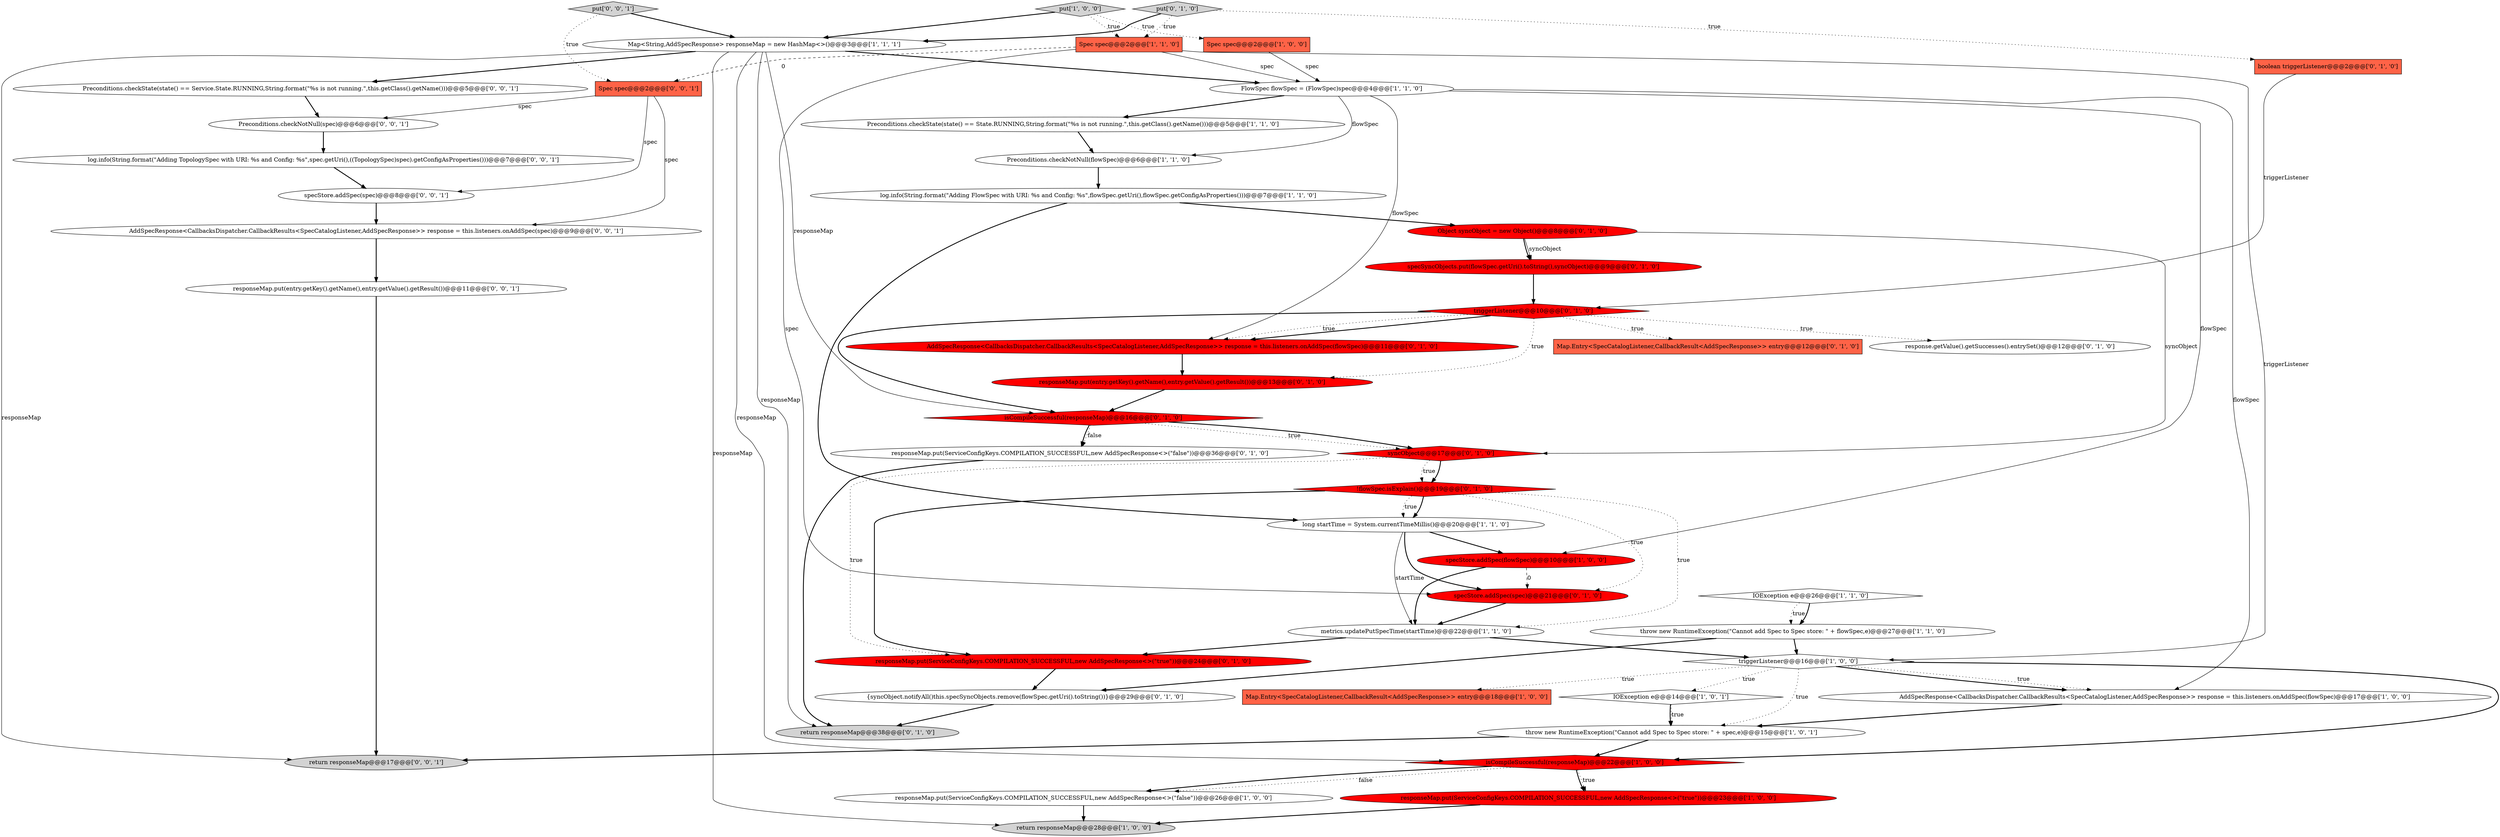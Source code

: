 digraph {
29 [style = filled, label = "triggerListener@@@10@@@['0', '1', '0']", fillcolor = red, shape = diamond image = "AAA1AAABBB2BBB"];
39 [style = filled, label = "AddSpecResponse<CallbacksDispatcher.CallbackResults<SpecCatalogListener,AddSpecResponse>> response = this.listeners.onAddSpec(spec)@@@9@@@['0', '0', '1']", fillcolor = white, shape = ellipse image = "AAA0AAABBB3BBB"];
38 [style = filled, label = "responseMap.put(entry.getKey().getName(),entry.getValue().getResult())@@@13@@@['0', '1', '0']", fillcolor = red, shape = ellipse image = "AAA1AAABBB2BBB"];
43 [style = filled, label = "Spec spec@@@2@@@['0', '0', '1']", fillcolor = tomato, shape = box image = "AAA0AAABBB3BBB"];
13 [style = filled, label = "Spec spec@@@2@@@['1', '1', '0']", fillcolor = tomato, shape = box image = "AAA0AAABBB1BBB"];
33 [style = filled, label = "specStore.addSpec(spec)@@@21@@@['0', '1', '0']", fillcolor = red, shape = ellipse image = "AAA1AAABBB2BBB"];
28 [style = filled, label = "!flowSpec.isExplain()@@@19@@@['0', '1', '0']", fillcolor = red, shape = diamond image = "AAA1AAABBB2BBB"];
11 [style = filled, label = "put['1', '0', '0']", fillcolor = lightgray, shape = diamond image = "AAA0AAABBB1BBB"];
27 [style = filled, label = "AddSpecResponse<CallbacksDispatcher.CallbackResults<SpecCatalogListener,AddSpecResponse>> response = this.listeners.onAddSpec(flowSpec)@@@11@@@['0', '1', '0']", fillcolor = red, shape = ellipse image = "AAA1AAABBB2BBB"];
45 [style = filled, label = "return responseMap@@@17@@@['0', '0', '1']", fillcolor = lightgray, shape = ellipse image = "AAA0AAABBB3BBB"];
46 [style = filled, label = "log.info(String.format(\"Adding TopologySpec with URI: %s and Config: %s\",spec.getUri(),((TopologySpec)spec).getConfigAsProperties()))@@@7@@@['0', '0', '1']", fillcolor = white, shape = ellipse image = "AAA0AAABBB3BBB"];
36 [style = filled, label = "put['0', '1', '0']", fillcolor = lightgray, shape = diamond image = "AAA0AAABBB2BBB"];
41 [style = filled, label = "responseMap.put(entry.getKey().getName(),entry.getValue().getResult())@@@11@@@['0', '0', '1']", fillcolor = white, shape = ellipse image = "AAA0AAABBB3BBB"];
34 [style = filled, label = "Map.Entry<SpecCatalogListener,CallbackResult<AddSpecResponse>> entry@@@12@@@['0', '1', '0']", fillcolor = tomato, shape = box image = "AAA1AAABBB2BBB"];
26 [style = filled, label = "boolean triggerListener@@@2@@@['0', '1', '0']", fillcolor = tomato, shape = box image = "AAA0AAABBB2BBB"];
35 [style = filled, label = "return responseMap@@@38@@@['0', '1', '0']", fillcolor = lightgray, shape = ellipse image = "AAA0AAABBB2BBB"];
30 [style = filled, label = "Object syncObject = new Object()@@@8@@@['0', '1', '0']", fillcolor = red, shape = ellipse image = "AAA1AAABBB2BBB"];
24 [style = filled, label = "responseMap.put(ServiceConfigKeys.COMPILATION_SUCCESSFUL,new AddSpecResponse<>(\"true\"))@@@24@@@['0', '1', '0']", fillcolor = red, shape = ellipse image = "AAA1AAABBB2BBB"];
40 [style = filled, label = "Preconditions.checkNotNull(spec)@@@6@@@['0', '0', '1']", fillcolor = white, shape = ellipse image = "AAA0AAABBB3BBB"];
14 [style = filled, label = "isCompileSuccessful(responseMap)@@@22@@@['1', '0', '0']", fillcolor = red, shape = diamond image = "AAA1AAABBB1BBB"];
8 [style = filled, label = "Spec spec@@@2@@@['1', '0', '0']", fillcolor = tomato, shape = box image = "AAA0AAABBB1BBB"];
9 [style = filled, label = "responseMap.put(ServiceConfigKeys.COMPILATION_SUCCESSFUL,new AddSpecResponse<>(\"true\"))@@@23@@@['1', '0', '0']", fillcolor = red, shape = ellipse image = "AAA1AAABBB1BBB"];
44 [style = filled, label = "put['0', '0', '1']", fillcolor = lightgray, shape = diamond image = "AAA0AAABBB3BBB"];
0 [style = filled, label = "specStore.addSpec(flowSpec)@@@10@@@['1', '0', '0']", fillcolor = red, shape = ellipse image = "AAA1AAABBB1BBB"];
12 [style = filled, label = "Preconditions.checkNotNull(flowSpec)@@@6@@@['1', '1', '0']", fillcolor = white, shape = ellipse image = "AAA0AAABBB1BBB"];
32 [style = filled, label = "response.getValue().getSuccesses().entrySet()@@@12@@@['0', '1', '0']", fillcolor = white, shape = ellipse image = "AAA0AAABBB2BBB"];
3 [style = filled, label = "throw new RuntimeException(\"Cannot add Spec to Spec store: \" + flowSpec,e)@@@27@@@['1', '1', '0']", fillcolor = white, shape = ellipse image = "AAA0AAABBB1BBB"];
47 [style = filled, label = "Preconditions.checkState(state() == Service.State.RUNNING,String.format(\"%s is not running.\",this.getClass().getName()))@@@5@@@['0', '0', '1']", fillcolor = white, shape = ellipse image = "AAA0AAABBB3BBB"];
1 [style = filled, label = "metrics.updatePutSpecTime(startTime)@@@22@@@['1', '1', '0']", fillcolor = white, shape = ellipse image = "AAA0AAABBB1BBB"];
25 [style = filled, label = "{syncObject.notifyAll()this.specSyncObjects.remove(flowSpec.getUri().toString())}@@@29@@@['0', '1', '0']", fillcolor = white, shape = ellipse image = "AAA0AAABBB2BBB"];
42 [style = filled, label = "specStore.addSpec(spec)@@@8@@@['0', '0', '1']", fillcolor = white, shape = ellipse image = "AAA0AAABBB3BBB"];
5 [style = filled, label = "long startTime = System.currentTimeMillis()@@@20@@@['1', '1', '0']", fillcolor = white, shape = ellipse image = "AAA0AAABBB1BBB"];
19 [style = filled, label = "FlowSpec flowSpec = (FlowSpec)spec@@@4@@@['1', '1', '0']", fillcolor = white, shape = ellipse image = "AAA0AAABBB1BBB"];
6 [style = filled, label = "throw new RuntimeException(\"Cannot add Spec to Spec store: \" + spec,e)@@@15@@@['1', '0', '1']", fillcolor = white, shape = ellipse image = "AAA0AAABBB1BBB"];
17 [style = filled, label = "IOException e@@@26@@@['1', '1', '0']", fillcolor = white, shape = diamond image = "AAA0AAABBB1BBB"];
4 [style = filled, label = "AddSpecResponse<CallbacksDispatcher.CallbackResults<SpecCatalogListener,AddSpecResponse>> response = this.listeners.onAddSpec(flowSpec)@@@17@@@['1', '0', '0']", fillcolor = white, shape = ellipse image = "AAA0AAABBB1BBB"];
31 [style = filled, label = "isCompileSuccessful(responseMap)@@@16@@@['0', '1', '0']", fillcolor = red, shape = diamond image = "AAA1AAABBB2BBB"];
16 [style = filled, label = "Preconditions.checkState(state() == State.RUNNING,String.format(\"%s is not running.\",this.getClass().getName()))@@@5@@@['1', '1', '0']", fillcolor = white, shape = ellipse image = "AAA0AAABBB1BBB"];
20 [style = filled, label = "responseMap.put(ServiceConfigKeys.COMPILATION_SUCCESSFUL,new AddSpecResponse<>(\"false\"))@@@26@@@['1', '0', '0']", fillcolor = white, shape = ellipse image = "AAA0AAABBB1BBB"];
37 [style = filled, label = "responseMap.put(ServiceConfigKeys.COMPILATION_SUCCESSFUL,new AddSpecResponse<>(\"false\"))@@@36@@@['0', '1', '0']", fillcolor = white, shape = ellipse image = "AAA0AAABBB2BBB"];
18 [style = filled, label = "Map<String,AddSpecResponse> responseMap = new HashMap<>()@@@3@@@['1', '1', '1']", fillcolor = white, shape = ellipse image = "AAA0AAABBB1BBB"];
10 [style = filled, label = "IOException e@@@14@@@['1', '0', '1']", fillcolor = white, shape = diamond image = "AAA0AAABBB1BBB"];
21 [style = filled, label = "triggerListener@@@16@@@['1', '0', '0']", fillcolor = white, shape = diamond image = "AAA0AAABBB1BBB"];
15 [style = filled, label = "return responseMap@@@28@@@['1', '0', '0']", fillcolor = lightgray, shape = ellipse image = "AAA0AAABBB1BBB"];
22 [style = filled, label = "specSyncObjects.put(flowSpec.getUri().toString(),syncObject)@@@9@@@['0', '1', '0']", fillcolor = red, shape = ellipse image = "AAA1AAABBB2BBB"];
23 [style = filled, label = "syncObject@@@17@@@['0', '1', '0']", fillcolor = red, shape = diamond image = "AAA1AAABBB2BBB"];
2 [style = filled, label = "Map.Entry<SpecCatalogListener,CallbackResult<AddSpecResponse>> entry@@@18@@@['1', '0', '0']", fillcolor = tomato, shape = box image = "AAA0AAABBB1BBB"];
7 [style = filled, label = "log.info(String.format(\"Adding FlowSpec with URI: %s and Config: %s\",flowSpec.getUri(),flowSpec.getConfigAsProperties()))@@@7@@@['1', '1', '0']", fillcolor = white, shape = ellipse image = "AAA0AAABBB1BBB"];
31->37 [style = bold, label=""];
27->38 [style = bold, label=""];
7->30 [style = bold, label=""];
38->31 [style = bold, label=""];
25->35 [style = bold, label=""];
12->7 [style = bold, label=""];
8->19 [style = solid, label="spec"];
23->28 [style = bold, label=""];
5->0 [style = bold, label=""];
1->21 [style = bold, label=""];
13->33 [style = solid, label="spec"];
36->18 [style = bold, label=""];
14->9 [style = bold, label=""];
41->45 [style = bold, label=""];
11->8 [style = dotted, label="true"];
14->20 [style = dotted, label="false"];
44->18 [style = bold, label=""];
20->15 [style = bold, label=""];
36->13 [style = dotted, label="true"];
19->12 [style = solid, label="flowSpec"];
14->20 [style = bold, label=""];
46->42 [style = bold, label=""];
10->6 [style = dotted, label="true"];
28->5 [style = bold, label=""];
5->33 [style = bold, label=""];
44->43 [style = dotted, label="true"];
18->19 [style = bold, label=""];
11->13 [style = dotted, label="true"];
17->3 [style = dotted, label="true"];
11->18 [style = bold, label=""];
29->27 [style = bold, label=""];
7->5 [style = bold, label=""];
31->23 [style = dotted, label="true"];
0->33 [style = dashed, label="0"];
19->4 [style = solid, label="flowSpec"];
28->24 [style = bold, label=""];
39->41 [style = bold, label=""];
31->37 [style = dotted, label="false"];
43->39 [style = solid, label="spec"];
29->32 [style = dotted, label="true"];
23->24 [style = dotted, label="true"];
21->6 [style = dotted, label="true"];
21->4 [style = bold, label=""];
13->43 [style = dashed, label="0"];
5->1 [style = solid, label="startTime"];
43->42 [style = solid, label="spec"];
18->47 [style = bold, label=""];
47->40 [style = bold, label=""];
29->34 [style = dotted, label="true"];
23->28 [style = dotted, label="true"];
42->39 [style = bold, label=""];
22->29 [style = bold, label=""];
21->2 [style = dotted, label="true"];
21->10 [style = dotted, label="true"];
28->1 [style = dotted, label="true"];
10->6 [style = bold, label=""];
19->16 [style = bold, label=""];
26->29 [style = solid, label="triggerListener"];
19->0 [style = solid, label="flowSpec"];
0->1 [style = bold, label=""];
24->25 [style = bold, label=""];
17->3 [style = bold, label=""];
3->21 [style = bold, label=""];
37->35 [style = bold, label=""];
13->21 [style = solid, label="triggerListener"];
18->35 [style = solid, label="responseMap"];
18->15 [style = solid, label="responseMap"];
43->40 [style = solid, label="spec"];
36->26 [style = dotted, label="true"];
21->14 [style = bold, label=""];
30->22 [style = bold, label=""];
31->23 [style = bold, label=""];
4->6 [style = bold, label=""];
3->25 [style = bold, label=""];
28->33 [style = dotted, label="true"];
29->27 [style = dotted, label="true"];
18->14 [style = solid, label="responseMap"];
13->19 [style = solid, label="spec"];
29->31 [style = bold, label=""];
18->45 [style = solid, label="responseMap"];
29->38 [style = dotted, label="true"];
33->1 [style = bold, label=""];
21->4 [style = dotted, label="true"];
30->23 [style = solid, label="syncObject"];
40->46 [style = bold, label=""];
6->14 [style = bold, label=""];
28->5 [style = dotted, label="true"];
30->22 [style = solid, label="syncObject"];
9->15 [style = bold, label=""];
1->24 [style = bold, label=""];
14->9 [style = dotted, label="true"];
19->27 [style = solid, label="flowSpec"];
18->31 [style = solid, label="responseMap"];
6->45 [style = bold, label=""];
16->12 [style = bold, label=""];
}
